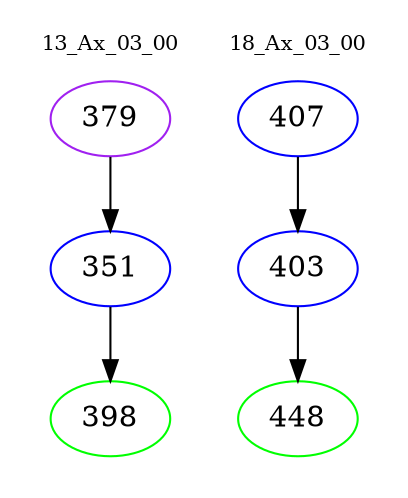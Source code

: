 digraph{
subgraph cluster_0 {
color = white
label = "13_Ax_03_00";
fontsize=10;
T0_379 [label="379", color="purple"]
T0_379 -> T0_351 [color="black"]
T0_351 [label="351", color="blue"]
T0_351 -> T0_398 [color="black"]
T0_398 [label="398", color="green"]
}
subgraph cluster_1 {
color = white
label = "18_Ax_03_00";
fontsize=10;
T1_407 [label="407", color="blue"]
T1_407 -> T1_403 [color="black"]
T1_403 [label="403", color="blue"]
T1_403 -> T1_448 [color="black"]
T1_448 [label="448", color="green"]
}
}
